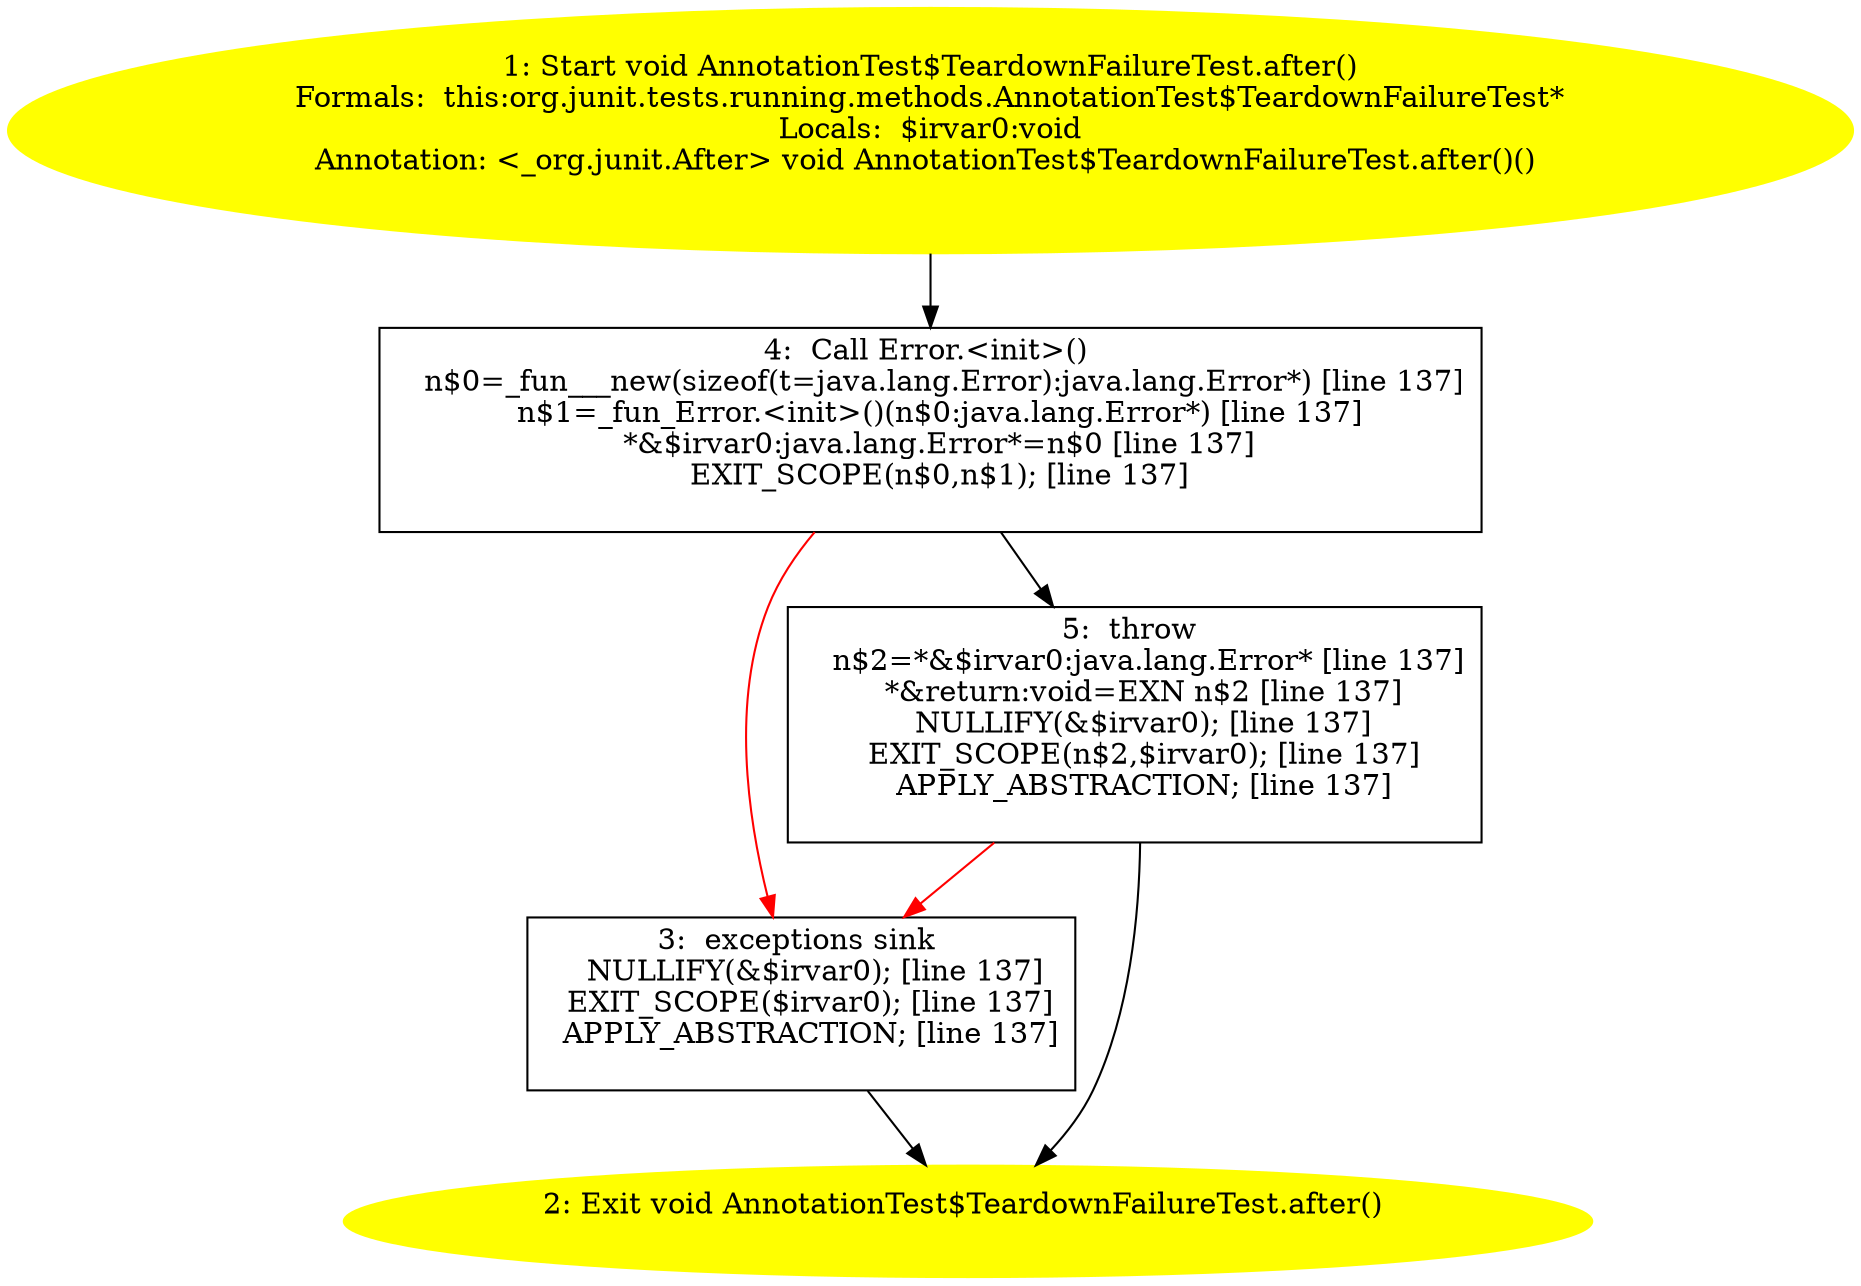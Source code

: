 /* @generated */
digraph cfg {
"org.junit.tests.running.methods.AnnotationTest$TeardownFailureTest.after():void.0a67a408890897c4b55026a9f49eba3e_1" [label="1: Start void AnnotationTest$TeardownFailureTest.after()\nFormals:  this:org.junit.tests.running.methods.AnnotationTest$TeardownFailureTest*\nLocals:  $irvar0:void\nAnnotation: <_org.junit.After> void AnnotationTest$TeardownFailureTest.after()() \n  " color=yellow style=filled]
	

	 "org.junit.tests.running.methods.AnnotationTest$TeardownFailureTest.after():void.0a67a408890897c4b55026a9f49eba3e_1" -> "org.junit.tests.running.methods.AnnotationTest$TeardownFailureTest.after():void.0a67a408890897c4b55026a9f49eba3e_4" ;
"org.junit.tests.running.methods.AnnotationTest$TeardownFailureTest.after():void.0a67a408890897c4b55026a9f49eba3e_2" [label="2: Exit void AnnotationTest$TeardownFailureTest.after() \n  " color=yellow style=filled]
	

"org.junit.tests.running.methods.AnnotationTest$TeardownFailureTest.after():void.0a67a408890897c4b55026a9f49eba3e_3" [label="3:  exceptions sink \n   NULLIFY(&$irvar0); [line 137]\n  EXIT_SCOPE($irvar0); [line 137]\n  APPLY_ABSTRACTION; [line 137]\n " shape="box"]
	

	 "org.junit.tests.running.methods.AnnotationTest$TeardownFailureTest.after():void.0a67a408890897c4b55026a9f49eba3e_3" -> "org.junit.tests.running.methods.AnnotationTest$TeardownFailureTest.after():void.0a67a408890897c4b55026a9f49eba3e_2" ;
"org.junit.tests.running.methods.AnnotationTest$TeardownFailureTest.after():void.0a67a408890897c4b55026a9f49eba3e_4" [label="4:  Call Error.<init>() \n   n$0=_fun___new(sizeof(t=java.lang.Error):java.lang.Error*) [line 137]\n  n$1=_fun_Error.<init>()(n$0:java.lang.Error*) [line 137]\n  *&$irvar0:java.lang.Error*=n$0 [line 137]\n  EXIT_SCOPE(n$0,n$1); [line 137]\n " shape="box"]
	

	 "org.junit.tests.running.methods.AnnotationTest$TeardownFailureTest.after():void.0a67a408890897c4b55026a9f49eba3e_4" -> "org.junit.tests.running.methods.AnnotationTest$TeardownFailureTest.after():void.0a67a408890897c4b55026a9f49eba3e_5" ;
	 "org.junit.tests.running.methods.AnnotationTest$TeardownFailureTest.after():void.0a67a408890897c4b55026a9f49eba3e_4" -> "org.junit.tests.running.methods.AnnotationTest$TeardownFailureTest.after():void.0a67a408890897c4b55026a9f49eba3e_3" [color="red" ];
"org.junit.tests.running.methods.AnnotationTest$TeardownFailureTest.after():void.0a67a408890897c4b55026a9f49eba3e_5" [label="5:  throw \n   n$2=*&$irvar0:java.lang.Error* [line 137]\n  *&return:void=EXN n$2 [line 137]\n  NULLIFY(&$irvar0); [line 137]\n  EXIT_SCOPE(n$2,$irvar0); [line 137]\n  APPLY_ABSTRACTION; [line 137]\n " shape="box"]
	

	 "org.junit.tests.running.methods.AnnotationTest$TeardownFailureTest.after():void.0a67a408890897c4b55026a9f49eba3e_5" -> "org.junit.tests.running.methods.AnnotationTest$TeardownFailureTest.after():void.0a67a408890897c4b55026a9f49eba3e_2" ;
	 "org.junit.tests.running.methods.AnnotationTest$TeardownFailureTest.after():void.0a67a408890897c4b55026a9f49eba3e_5" -> "org.junit.tests.running.methods.AnnotationTest$TeardownFailureTest.after():void.0a67a408890897c4b55026a9f49eba3e_3" [color="red" ];
}
